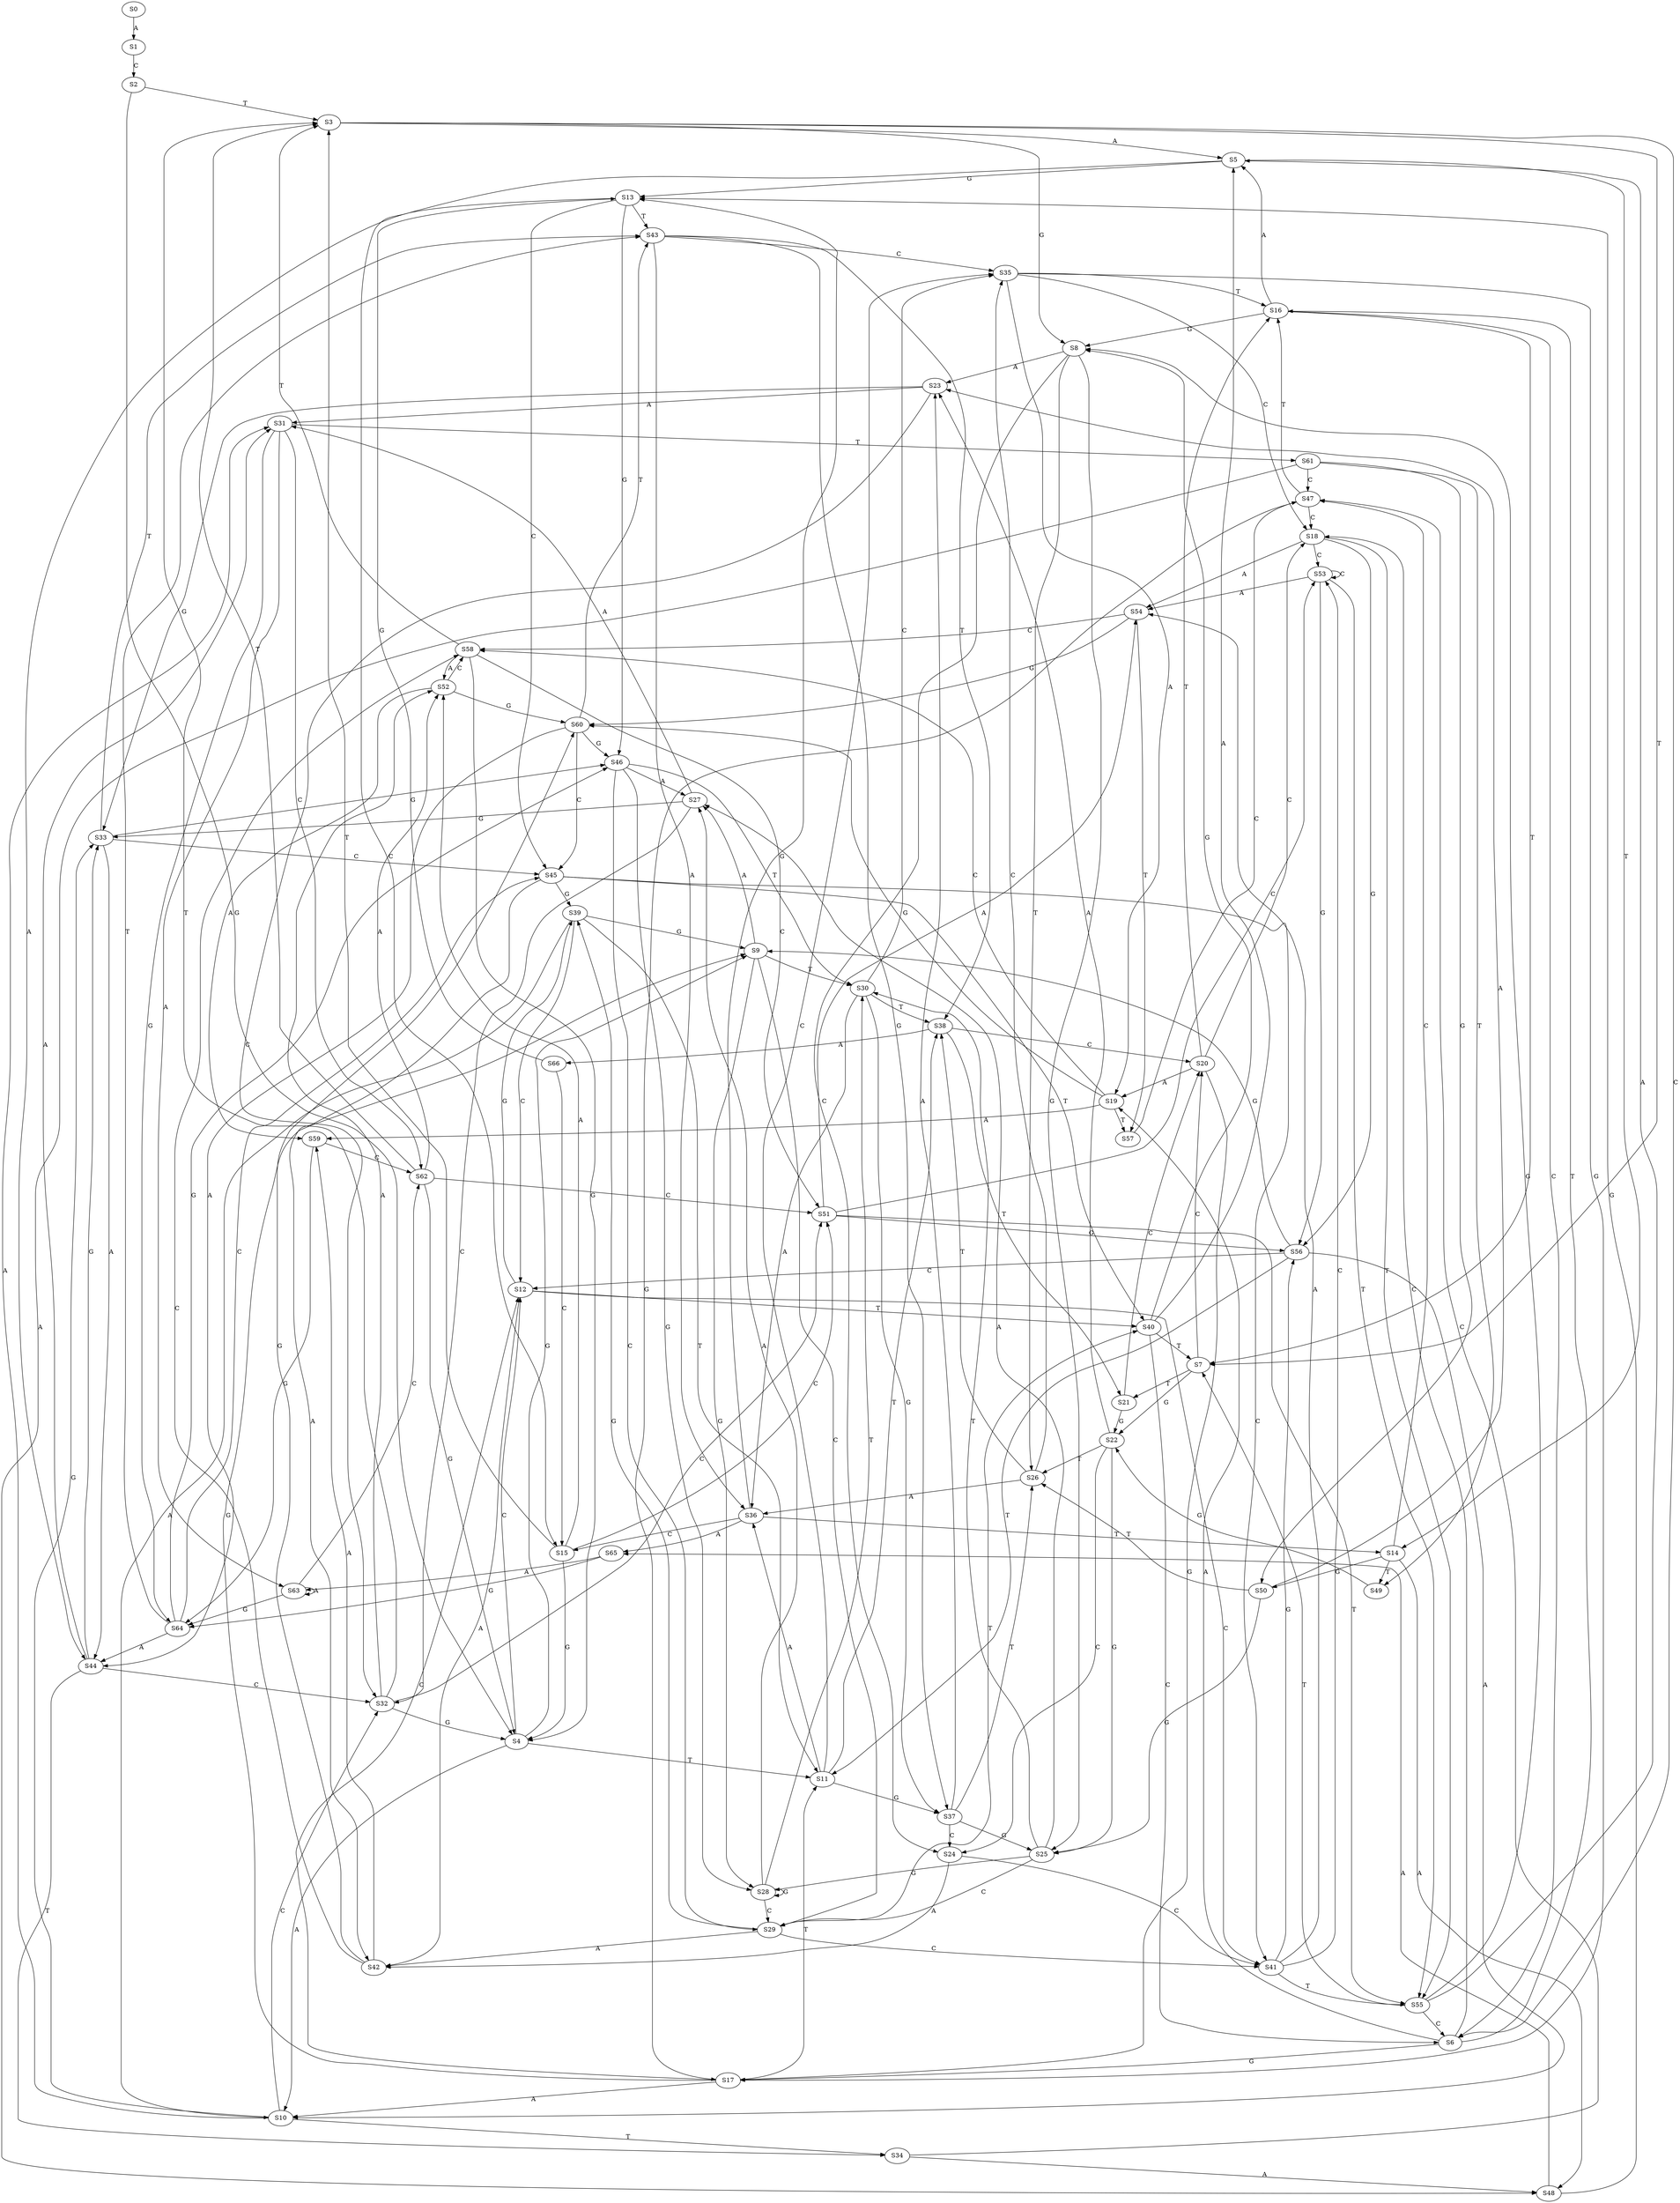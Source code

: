 strict digraph  {
	S0 -> S1 [ label = A ];
	S1 -> S2 [ label = C ];
	S2 -> S3 [ label = T ];
	S2 -> S4 [ label = G ];
	S3 -> S5 [ label = A ];
	S3 -> S6 [ label = C ];
	S3 -> S7 [ label = T ];
	S3 -> S8 [ label = G ];
	S4 -> S9 [ label = G ];
	S4 -> S10 [ label = A ];
	S4 -> S11 [ label = T ];
	S4 -> S12 [ label = C ];
	S5 -> S13 [ label = G ];
	S5 -> S14 [ label = T ];
	S5 -> S15 [ label = C ];
	S6 -> S16 [ label = T ];
	S6 -> S17 [ label = G ];
	S6 -> S18 [ label = C ];
	S6 -> S19 [ label = A ];
	S7 -> S20 [ label = C ];
	S7 -> S21 [ label = T ];
	S7 -> S22 [ label = G ];
	S8 -> S23 [ label = A ];
	S8 -> S24 [ label = C ];
	S8 -> S25 [ label = G ];
	S8 -> S26 [ label = T ];
	S9 -> S27 [ label = A ];
	S9 -> S28 [ label = G ];
	S9 -> S29 [ label = C ];
	S9 -> S30 [ label = T ];
	S10 -> S31 [ label = A ];
	S10 -> S32 [ label = C ];
	S10 -> S33 [ label = G ];
	S10 -> S34 [ label = T ];
	S11 -> S35 [ label = C ];
	S11 -> S36 [ label = A ];
	S11 -> S37 [ label = G ];
	S11 -> S38 [ label = T ];
	S12 -> S39 [ label = G ];
	S12 -> S40 [ label = T ];
	S12 -> S41 [ label = C ];
	S12 -> S42 [ label = A ];
	S13 -> S43 [ label = T ];
	S13 -> S44 [ label = A ];
	S13 -> S45 [ label = C ];
	S13 -> S46 [ label = G ];
	S14 -> S47 [ label = C ];
	S14 -> S48 [ label = A ];
	S14 -> S49 [ label = T ];
	S14 -> S50 [ label = G ];
	S15 -> S4 [ label = G ];
	S15 -> S3 [ label = T ];
	S15 -> S51 [ label = C ];
	S15 -> S52 [ label = A ];
	S16 -> S8 [ label = G ];
	S16 -> S6 [ label = C ];
	S16 -> S5 [ label = A ];
	S16 -> S7 [ label = T ];
	S17 -> S9 [ label = G ];
	S17 -> S11 [ label = T ];
	S17 -> S12 [ label = C ];
	S17 -> S10 [ label = A ];
	S18 -> S53 [ label = C ];
	S18 -> S54 [ label = A ];
	S18 -> S55 [ label = T ];
	S18 -> S56 [ label = G ];
	S19 -> S57 [ label = T ];
	S19 -> S58 [ label = C ];
	S19 -> S59 [ label = A ];
	S19 -> S60 [ label = G ];
	S20 -> S19 [ label = A ];
	S20 -> S18 [ label = C ];
	S20 -> S16 [ label = T ];
	S20 -> S17 [ label = G ];
	S21 -> S22 [ label = G ];
	S21 -> S20 [ label = C ];
	S22 -> S25 [ label = G ];
	S22 -> S24 [ label = C ];
	S22 -> S26 [ label = T ];
	S22 -> S23 [ label = A ];
	S23 -> S33 [ label = G ];
	S23 -> S32 [ label = C ];
	S23 -> S31 [ label = A ];
	S24 -> S41 [ label = C ];
	S24 -> S42 [ label = A ];
	S25 -> S28 [ label = G ];
	S25 -> S29 [ label = C ];
	S25 -> S27 [ label = A ];
	S25 -> S30 [ label = T ];
	S26 -> S35 [ label = C ];
	S26 -> S38 [ label = T ];
	S26 -> S36 [ label = A ];
	S27 -> S31 [ label = A ];
	S27 -> S33 [ label = G ];
	S27 -> S32 [ label = C ];
	S28 -> S30 [ label = T ];
	S28 -> S29 [ label = C ];
	S28 -> S28 [ label = G ];
	S28 -> S27 [ label = A ];
	S29 -> S40 [ label = T ];
	S29 -> S41 [ label = C ];
	S29 -> S42 [ label = A ];
	S29 -> S39 [ label = G ];
	S30 -> S36 [ label = A ];
	S30 -> S35 [ label = C ];
	S30 -> S37 [ label = G ];
	S30 -> S38 [ label = T ];
	S31 -> S61 [ label = T ];
	S31 -> S62 [ label = C ];
	S31 -> S63 [ label = A ];
	S31 -> S64 [ label = G ];
	S32 -> S3 [ label = T ];
	S32 -> S4 [ label = G ];
	S32 -> S51 [ label = C ];
	S32 -> S52 [ label = A ];
	S33 -> S43 [ label = T ];
	S33 -> S46 [ label = G ];
	S33 -> S44 [ label = A ];
	S33 -> S45 [ label = C ];
	S34 -> S48 [ label = A ];
	S34 -> S47 [ label = C ];
	S35 -> S16 [ label = T ];
	S35 -> S17 [ label = G ];
	S35 -> S19 [ label = A ];
	S35 -> S18 [ label = C ];
	S36 -> S14 [ label = T ];
	S36 -> S13 [ label = G ];
	S36 -> S65 [ label = A ];
	S36 -> S15 [ label = C ];
	S37 -> S26 [ label = T ];
	S37 -> S25 [ label = G ];
	S37 -> S23 [ label = A ];
	S37 -> S24 [ label = C ];
	S38 -> S20 [ label = C ];
	S38 -> S66 [ label = A ];
	S38 -> S21 [ label = T ];
	S39 -> S9 [ label = G ];
	S39 -> S10 [ label = A ];
	S39 -> S12 [ label = C ];
	S39 -> S11 [ label = T ];
	S40 -> S5 [ label = A ];
	S40 -> S6 [ label = C ];
	S40 -> S7 [ label = T ];
	S40 -> S8 [ label = G ];
	S41 -> S56 [ label = G ];
	S41 -> S54 [ label = A ];
	S41 -> S55 [ label = T ];
	S41 -> S53 [ label = C ];
	S42 -> S60 [ label = G ];
	S42 -> S58 [ label = C ];
	S42 -> S59 [ label = A ];
	S43 -> S36 [ label = A ];
	S43 -> S35 [ label = C ];
	S43 -> S37 [ label = G ];
	S43 -> S38 [ label = T ];
	S44 -> S31 [ label = A ];
	S44 -> S32 [ label = C ];
	S44 -> S34 [ label = T ];
	S44 -> S33 [ label = G ];
	S45 -> S41 [ label = C ];
	S45 -> S42 [ label = A ];
	S45 -> S39 [ label = G ];
	S45 -> S40 [ label = T ];
	S46 -> S27 [ label = A ];
	S46 -> S28 [ label = G ];
	S46 -> S30 [ label = T ];
	S46 -> S29 [ label = C ];
	S47 -> S18 [ label = C ];
	S47 -> S17 [ label = G ];
	S47 -> S16 [ label = T ];
	S48 -> S13 [ label = G ];
	S48 -> S65 [ label = A ];
	S49 -> S22 [ label = G ];
	S50 -> S25 [ label = G ];
	S50 -> S23 [ label = A ];
	S50 -> S26 [ label = T ];
	S51 -> S53 [ label = C ];
	S51 -> S54 [ label = A ];
	S51 -> S55 [ label = T ];
	S51 -> S56 [ label = G ];
	S52 -> S60 [ label = G ];
	S52 -> S58 [ label = C ];
	S52 -> S59 [ label = A ];
	S53 -> S56 [ label = G ];
	S53 -> S53 [ label = C ];
	S53 -> S54 [ label = A ];
	S53 -> S55 [ label = T ];
	S54 -> S60 [ label = G ];
	S54 -> S57 [ label = T ];
	S54 -> S58 [ label = C ];
	S55 -> S8 [ label = G ];
	S55 -> S6 [ label = C ];
	S55 -> S5 [ label = A ];
	S55 -> S7 [ label = T ];
	S56 -> S10 [ label = A ];
	S56 -> S9 [ label = G ];
	S56 -> S11 [ label = T ];
	S56 -> S12 [ label = C ];
	S57 -> S47 [ label = C ];
	S58 -> S3 [ label = T ];
	S58 -> S51 [ label = C ];
	S58 -> S52 [ label = A ];
	S58 -> S4 [ label = G ];
	S59 -> S64 [ label = G ];
	S59 -> S62 [ label = C ];
	S60 -> S46 [ label = G ];
	S60 -> S43 [ label = T ];
	S60 -> S44 [ label = A ];
	S60 -> S45 [ label = C ];
	S61 -> S48 [ label = A ];
	S61 -> S47 [ label = C ];
	S61 -> S50 [ label = G ];
	S61 -> S49 [ label = T ];
	S62 -> S52 [ label = A ];
	S62 -> S51 [ label = C ];
	S62 -> S4 [ label = G ];
	S62 -> S3 [ label = T ];
	S63 -> S64 [ label = G ];
	S63 -> S62 [ label = C ];
	S63 -> S63 [ label = A ];
	S64 -> S43 [ label = T ];
	S64 -> S44 [ label = A ];
	S64 -> S45 [ label = C ];
	S64 -> S46 [ label = G ];
	S65 -> S64 [ label = G ];
	S65 -> S63 [ label = A ];
	S66 -> S15 [ label = C ];
	S66 -> S13 [ label = G ];
}
